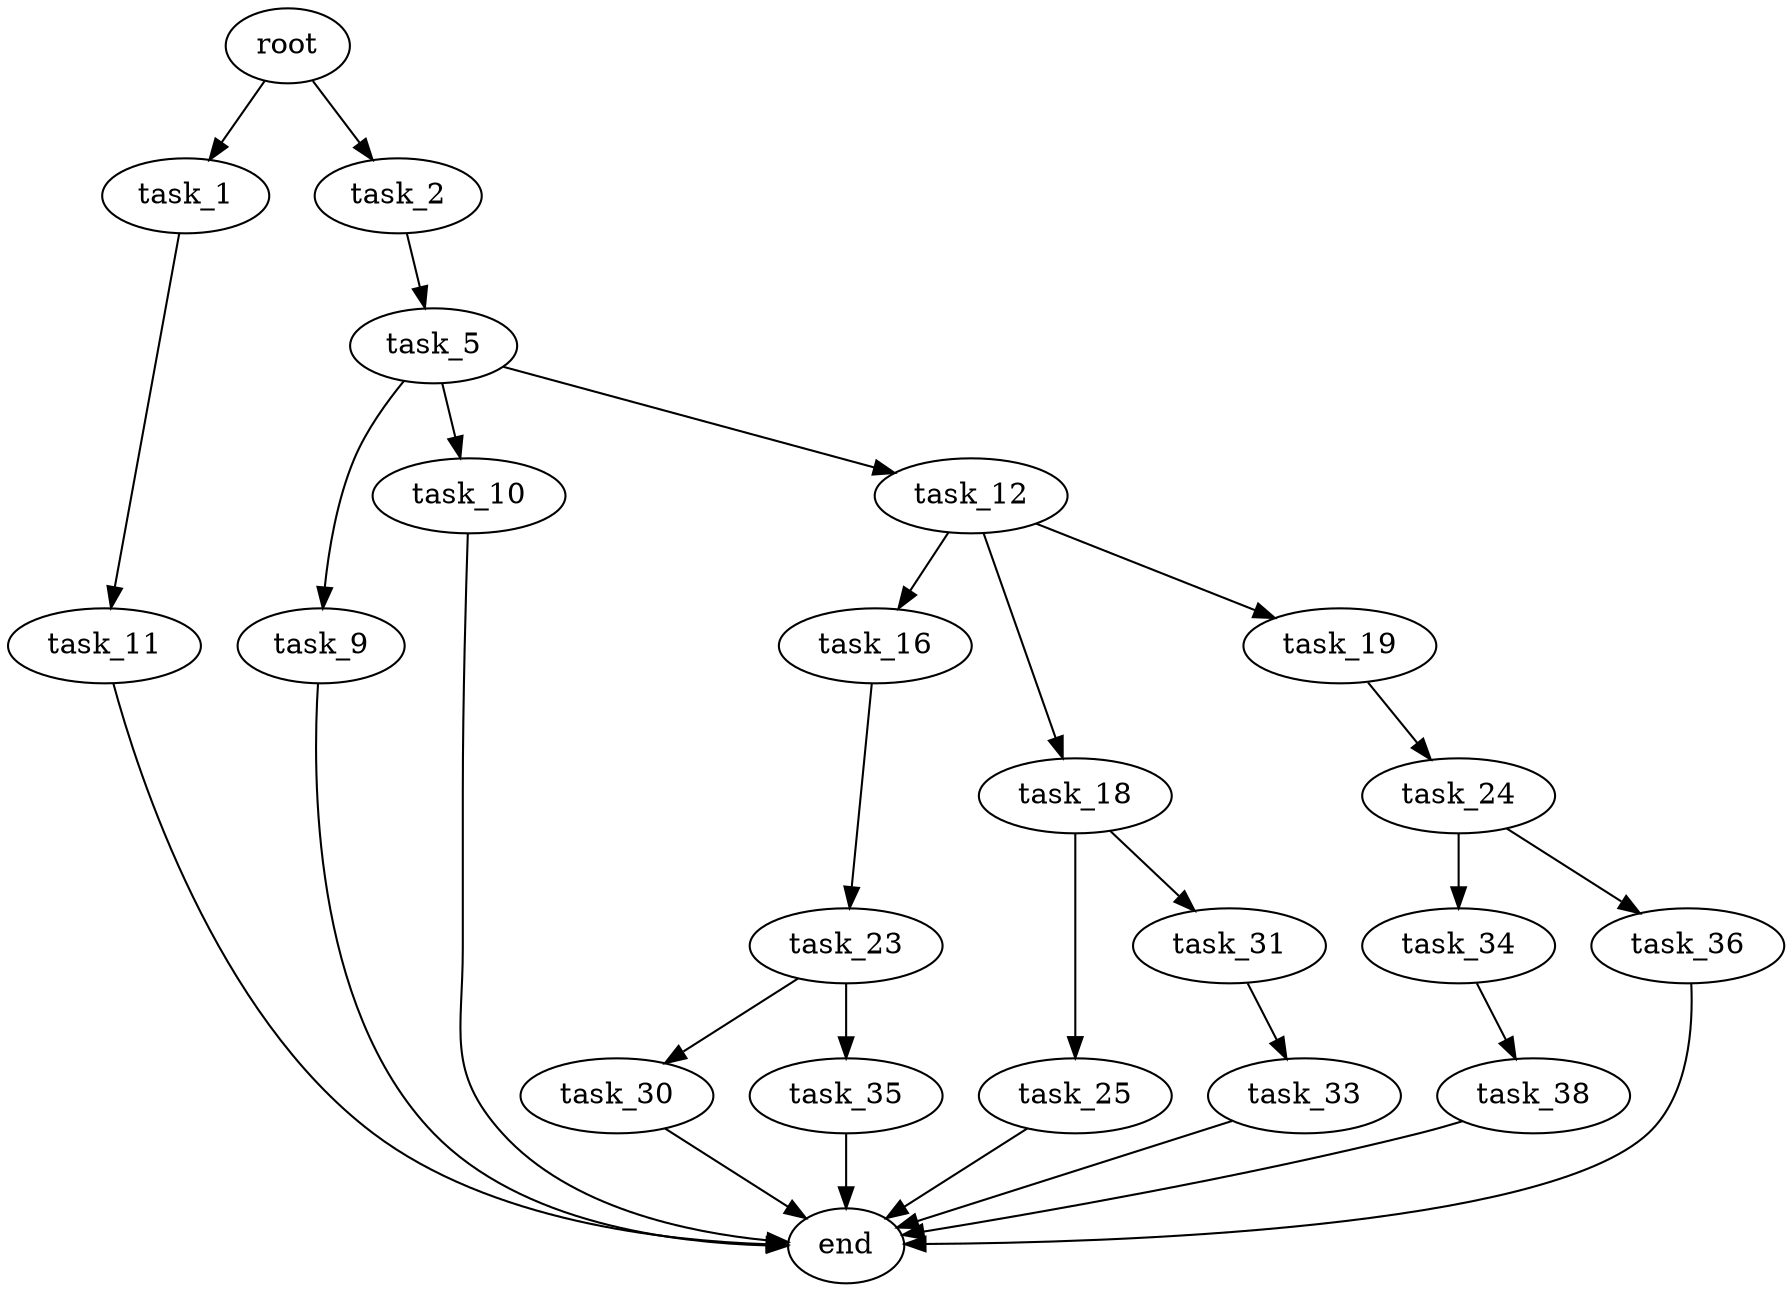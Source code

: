digraph G {
  root [size="0.000000"];
  task_1 [size="134217728000.000000"];
  task_2 [size="231928233984.000000"];
  task_11 [size="549755813888.000000"];
  task_5 [size="15744804966.000000"];
  task_9 [size="68719476736.000000"];
  task_10 [size="68719476736.000000"];
  task_12 [size="20274081084.000000"];
  end [size="0.000000"];
  task_16 [size="4864323518.000000"];
  task_18 [size="578800358.000000"];
  task_19 [size="43721539931.000000"];
  task_23 [size="11832890913.000000"];
  task_25 [size="549755813888.000000"];
  task_31 [size="40915979503.000000"];
  task_24 [size="656411859469.000000"];
  task_30 [size="10373875292.000000"];
  task_35 [size="289635549.000000"];
  task_34 [size="134217728000.000000"];
  task_36 [size="946829678.000000"];
  task_33 [size="105581601881.000000"];
  task_38 [size="29429223269.000000"];

  root -> task_1 [size="1.000000"];
  root -> task_2 [size="1.000000"];
  task_1 -> task_11 [size="209715200.000000"];
  task_2 -> task_5 [size="301989888.000000"];
  task_11 -> end [size="1.000000"];
  task_5 -> task_9 [size="33554432.000000"];
  task_5 -> task_10 [size="33554432.000000"];
  task_5 -> task_12 [size="33554432.000000"];
  task_9 -> end [size="1.000000"];
  task_10 -> end [size="1.000000"];
  task_12 -> task_16 [size="838860800.000000"];
  task_12 -> task_18 [size="838860800.000000"];
  task_12 -> task_19 [size="838860800.000000"];
  task_16 -> task_23 [size="301989888.000000"];
  task_18 -> task_25 [size="33554432.000000"];
  task_18 -> task_31 [size="33554432.000000"];
  task_19 -> task_24 [size="838860800.000000"];
  task_23 -> task_30 [size="301989888.000000"];
  task_23 -> task_35 [size="301989888.000000"];
  task_25 -> end [size="1.000000"];
  task_31 -> task_33 [size="838860800.000000"];
  task_24 -> task_34 [size="411041792.000000"];
  task_24 -> task_36 [size="411041792.000000"];
  task_30 -> end [size="1.000000"];
  task_35 -> end [size="1.000000"];
  task_34 -> task_38 [size="209715200.000000"];
  task_36 -> end [size="1.000000"];
  task_33 -> end [size="1.000000"];
  task_38 -> end [size="1.000000"];
}
